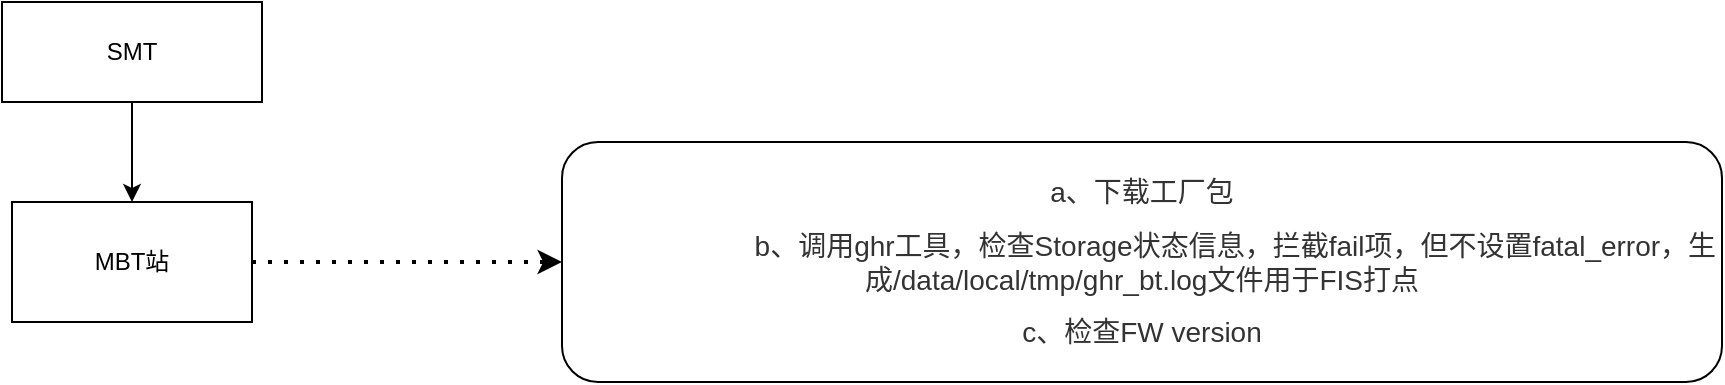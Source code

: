 <mxfile version="15.8.6" type="github" pages="2"><diagram id="WCdp2CZNFfxnWIXeJmcA" name="Page-1"><mxGraphModel dx="1422" dy="800" grid="1" gridSize="10" guides="1" tooltips="1" connect="1" arrows="1" fold="1" page="1" pageScale="1" pageWidth="827" pageHeight="1169" math="0" shadow="0"><root><mxCell id="0"/><mxCell id="1" parent="0"/><mxCell id="MLHNyPxKkd9FP9chMP-u-4" value="" style="edgeStyle=orthogonalEdgeStyle;rounded=0;orthogonalLoop=1;jettySize=auto;html=1;" parent="1" source="MLHNyPxKkd9FP9chMP-u-2" target="MLHNyPxKkd9FP9chMP-u-3" edge="1"><mxGeometry relative="1" as="geometry"/></mxCell><mxCell id="MLHNyPxKkd9FP9chMP-u-2" value="SMT" style="rounded=0;whiteSpace=wrap;html=1;" parent="1" vertex="1"><mxGeometry x="290" y="150" width="130" height="50" as="geometry"/></mxCell><mxCell id="MLHNyPxKkd9FP9chMP-u-3" value="MBT站" style="whiteSpace=wrap;html=1;rounded=0;" parent="1" vertex="1"><mxGeometry x="295" y="250" width="120" height="60" as="geometry"/></mxCell><mxCell id="MLHNyPxKkd9FP9chMP-u-6" value="" style="endArrow=classic;dashed=1;html=1;dashPattern=1 3;strokeWidth=2;rounded=0;startArrow=none;startFill=0;endFill=1;exitX=1;exitY=0.5;exitDx=0;exitDy=0;" parent="1" source="MLHNyPxKkd9FP9chMP-u-3" edge="1"><mxGeometry width="50" height="50" relative="1" as="geometry"><mxPoint x="457" y="280" as="sourcePoint"/><mxPoint x="570" y="280" as="targetPoint"/></mxGeometry></mxCell><mxCell id="MLHNyPxKkd9FP9chMP-u-7" value="&lt;span style=&quot;color: rgb(51 , 51 , 51) ; background-color: rgb(255 , 255 , 255) ; font-family: , &amp;#34;blinkmacsystemfont&amp;#34; , &amp;#34;segoe ui&amp;#34; , &amp;#34;roboto&amp;#34; , &amp;#34;oxygen&amp;#34; , &amp;#34;ubuntu&amp;#34; , &amp;#34;fira sans&amp;#34; , &amp;#34;droid sans&amp;#34; , &amp;#34;helvetica neue&amp;#34; , sans-serif ; font-size: 14px&quot;&gt;a、下载工厂包&lt;/span&gt;&lt;p style=&quot;margin: 10px 0px 0px ; padding: 0px ; color: rgb(23 , 43 , 77) ; font-family: , &amp;#34;blinkmacsystemfont&amp;#34; , &amp;#34;segoe ui&amp;#34; , &amp;#34;roboto&amp;#34; , &amp;#34;oxygen&amp;#34; , &amp;#34;ubuntu&amp;#34; , &amp;#34;fira sans&amp;#34; , &amp;#34;droid sans&amp;#34; , &amp;#34;helvetica neue&amp;#34; , sans-serif ; font-size: 14px ; background-color: rgb(255 , 255 , 255)&quot;&gt;&lt;span style=&quot;color: rgb(51 , 51 , 51)&quot;&gt;&amp;nbsp; &amp;nbsp; &amp;nbsp; &amp;nbsp; &amp;nbsp; &amp;nbsp; &amp;nbsp; &amp;nbsp; &amp;nbsp; &amp;nbsp; &amp;nbsp; &amp;nbsp; b、调用ghr工具，检查Storage状态信息，拦截fail项，但不设置fatal_error，生成/data/local/tmp/ghr_bt.log文件用于FIS打点&lt;/span&gt;&lt;/p&gt;&lt;p style=&quot;margin: 10px 0px 0px ; padding: 0px ; color: rgb(23 , 43 , 77) ; font-family: , &amp;#34;blinkmacsystemfont&amp;#34; , &amp;#34;segoe ui&amp;#34; , &amp;#34;roboto&amp;#34; , &amp;#34;oxygen&amp;#34; , &amp;#34;ubuntu&amp;#34; , &amp;#34;fira sans&amp;#34; , &amp;#34;droid sans&amp;#34; , &amp;#34;helvetica neue&amp;#34; , sans-serif ; font-size: 14px ; background-color: rgb(255 , 255 , 255)&quot;&gt;&lt;span style=&quot;color: rgb(51 , 51 , 51)&quot;&gt;c、检查FW version&lt;/span&gt;&lt;/p&gt;" style="rounded=1;whiteSpace=wrap;html=1;" parent="1" vertex="1"><mxGeometry x="570" y="220" width="580" height="120" as="geometry"/></mxCell></root></mxGraphModel></diagram><diagram id="HLbr4YYNDS4mY3l_so_C" name="Page-2"><mxGraphModel dx="981" dy="552" grid="0" gridSize="10" guides="1" tooltips="1" connect="1" arrows="1" fold="1" page="1" pageScale="1" pageWidth="1200" pageHeight="1600" background="#ffffff" math="0" shadow="1"><root><mxCell id="xLiqEDGShsKxDRvjuOkT-0"/><mxCell id="xLiqEDGShsKxDRvjuOkT-1" parent="xLiqEDGShsKxDRvjuOkT-0"/><mxCell id="xLiqEDGShsKxDRvjuOkT-3" value="" style="rounded=0;whiteSpace=wrap;html=1;fillColor=#dae8fc;strokeColor=#6c8ebf;" vertex="1" parent="xLiqEDGShsKxDRvjuOkT-1"><mxGeometry x="122" y="110" width="100" height="118" as="geometry"/></mxCell><mxCell id="xLiqEDGShsKxDRvjuOkT-6" value="bsp_system工厂质量检查工具" style="text;html=1;resizable=0;autosize=1;align=center;verticalAlign=middle;points=[];fillColor=none;strokeColor=none;rounded=0;" vertex="1" parent="xLiqEDGShsKxDRvjuOkT-1"><mxGeometry y="21" width="170" height="18" as="geometry"/></mxCell><mxCell id="xLiqEDGShsKxDRvjuOkT-7" value="crash history分区" style="text;html=1;resizable=0;autosize=1;align=center;verticalAlign=middle;points=[];fillColor=none;strokeColor=none;rounded=0;" vertex="1" parent="xLiqEDGShsKxDRvjuOkT-1"><mxGeometry x="117" y="90" width="110" height="20" as="geometry"/></mxCell><mxCell id="xLiqEDGShsKxDRvjuOkT-8" value="head" style="rounded=0;whiteSpace=wrap;html=1;fillColor=#fff2cc;strokeColor=#d6b656;" vertex="1" parent="xLiqEDGShsKxDRvjuOkT-1"><mxGeometry x="122" y="110" width="100" height="20" as="geometry"/></mxCell><mxCell id="xLiqEDGShsKxDRvjuOkT-9" value="" style="rounded=0;whiteSpace=wrap;html=1;" vertex="1" parent="xLiqEDGShsKxDRvjuOkT-1"><mxGeometry x="281" y="105" width="183" height="122" as="geometry"/></mxCell><mxCell id="xLiqEDGShsKxDRvjuOkT-11" value="sys_parser工具" style="text;html=1;resizable=0;autosize=1;align=center;verticalAlign=middle;points=[];fillColor=none;strokeColor=none;rounded=0;" vertex="1" parent="xLiqEDGShsKxDRvjuOkT-1"><mxGeometry x="279" y="90" width="93" height="18" as="geometry"/></mxCell><mxCell id="xLiqEDGShsKxDRvjuOkT-12" value="" style="rounded=0;whiteSpace=wrap;html=1;" vertex="1" parent="xLiqEDGShsKxDRvjuOkT-1"><mxGeometry x="572" y="105" width="101" height="52" as="geometry"/></mxCell><mxCell id="xLiqEDGShsKxDRvjuOkT-13" value="工厂PC工具" style="text;html=1;resizable=0;autosize=1;align=center;verticalAlign=middle;points=[];fillColor=none;strokeColor=none;rounded=0;" vertex="1" parent="xLiqEDGShsKxDRvjuOkT-1"><mxGeometry x="585" y="105" width="75" height="18" as="geometry"/></mxCell><mxCell id="xLiqEDGShsKxDRvjuOkT-14" value="" style="endArrow=classic;html=1;rounded=0;startArrow=none;startFill=0;endFill=1;" edge="1" parent="xLiqEDGShsKxDRvjuOkT-1"><mxGeometry width="50" height="50" relative="1" as="geometry"><mxPoint x="222" y="130" as="sourcePoint"/><mxPoint x="283" y="130" as="targetPoint"/><Array as="points"/></mxGeometry></mxCell><mxCell id="xLiqEDGShsKxDRvjuOkT-17" style="edgeStyle=orthogonalEdgeStyle;rounded=0;orthogonalLoop=1;jettySize=auto;html=1;exitX=0.5;exitY=1;exitDx=0;exitDy=0;startArrow=classic;startFill=1;" edge="1" parent="xLiqEDGShsKxDRvjuOkT-1" source="xLiqEDGShsKxDRvjuOkT-9" target="xLiqEDGShsKxDRvjuOkT-9"><mxGeometry relative="1" as="geometry"/></mxCell><mxCell id="xLiqEDGShsKxDRvjuOkT-18" value="read" style="text;html=1;resizable=0;autosize=1;align=center;verticalAlign=middle;points=[];fillColor=none;strokeColor=none;rounded=0;" vertex="1" parent="xLiqEDGShsKxDRvjuOkT-1"><mxGeometry x="233" y="110" width="34" height="18" as="geometry"/></mxCell><mxCell id="xLiqEDGShsKxDRvjuOkT-20" value="" style="endArrow=classic;startArrow=classic;html=1;rounded=0;" edge="1" parent="xLiqEDGShsKxDRvjuOkT-1"><mxGeometry width="50" height="50" relative="1" as="geometry"><mxPoint x="469" y="127" as="sourcePoint"/><mxPoint x="572" y="127" as="targetPoint"/><Array as="points"/></mxGeometry></mxCell><mxCell id="xLiqEDGShsKxDRvjuOkT-21" value="adb shell" style="text;html=1;align=center;verticalAlign=middle;resizable=0;points=[];autosize=1;strokeColor=none;fillColor=none;" vertex="1" parent="xLiqEDGShsKxDRvjuOkT-1"><mxGeometry x="488.5" y="105" width="58" height="18" as="geometry"/></mxCell><mxCell id="xLiqEDGShsKxDRvjuOkT-22" value="" style="aspect=fixed;perimeter=ellipsePerimeter;html=1;align=center;shadow=0;dashed=0;spacingTop=3;image;image=img/lib/active_directory/database_server.svg;" vertex="1" parent="xLiqEDGShsKxDRvjuOkT-1"><mxGeometry x="764" y="75.51" width="91" height="110.98" as="geometry"/></mxCell><mxCell id="xLiqEDGShsKxDRvjuOkT-24" value="" style="endArrow=classic;startArrow=classic;html=1;rounded=0;" edge="1" parent="xLiqEDGShsKxDRvjuOkT-1"><mxGeometry width="50" height="50" relative="1" as="geometry"><mxPoint x="766" y="125" as="sourcePoint"/><mxPoint x="673" y="125.31" as="targetPoint"/></mxGeometry></mxCell><mxCell id="xLiqEDGShsKxDRvjuOkT-25" value="数据上传服务器" style="text;html=1;align=center;verticalAlign=middle;resizable=0;points=[];autosize=1;strokeColor=none;fillColor=none;" vertex="1" parent="xLiqEDGShsKxDRvjuOkT-1"><mxGeometry x="672" y="102" width="94" height="18" as="geometry"/></mxCell><mxCell id="xLiqEDGShsKxDRvjuOkT-26" value="&lt;font style=&quot;font-size: 10px&quot;&gt;Item head&lt;/font&gt;" style="rounded=0;whiteSpace=wrap;html=1;fillColor=#f5f5f5;strokeColor=#666666;fontColor=#333333;" vertex="1" parent="xLiqEDGShsKxDRvjuOkT-1"><mxGeometry x="122" y="130" width="100" height="12" as="geometry"/></mxCell><mxCell id="xLiqEDGShsKxDRvjuOkT-27" value="&lt;font style=&quot;font-size: 10px&quot;&gt;Item head&lt;/font&gt;" style="rounded=0;whiteSpace=wrap;html=1;fillColor=#f5f5f5;strokeColor=#666666;fontColor=#333333;" vertex="1" parent="xLiqEDGShsKxDRvjuOkT-1"><mxGeometry x="122" y="163" width="99" height="12" as="geometry"/></mxCell><mxCell id="xLiqEDGShsKxDRvjuOkT-29" value="crash string" style="rounded=0;whiteSpace=wrap;html=1;fontSize=10;" vertex="1" parent="xLiqEDGShsKxDRvjuOkT-1"><mxGeometry x="122" y="142" width="99" height="22" as="geometry"/></mxCell><mxCell id="xLiqEDGShsKxDRvjuOkT-31" value="crash string" style="rounded=0;whiteSpace=wrap;html=1;fontSize=10;" vertex="1" parent="xLiqEDGShsKxDRvjuOkT-1"><mxGeometry x="122" y="175" width="99" height="22" as="geometry"/></mxCell><mxCell id="xLiqEDGShsKxDRvjuOkT-32" value="......" style="text;html=1;resizable=0;autosize=1;align=center;verticalAlign=middle;points=[];fillColor=none;strokeColor=none;rounded=0;fontSize=10;" vertex="1" parent="xLiqEDGShsKxDRvjuOkT-1"><mxGeometry x="153" y="203" width="27" height="16" as="geometry"/></mxCell><mxCell id="xLiqEDGShsKxDRvjuOkT-33" value="" style="endArrow=none;dashed=1;html=1;rounded=0;fontSize=10;" edge="1" parent="xLiqEDGShsKxDRvjuOkT-1"><mxGeometry width="50" height="50" relative="1" as="geometry"><mxPoint x="468" y="259" as="sourcePoint"/><mxPoint x="468" y="70" as="targetPoint"/></mxGeometry></mxCell><mxCell id="xLiqEDGShsKxDRvjuOkT-34" value="" style="endArrow=none;dashed=1;html=1;rounded=0;fontSize=10;" edge="1" parent="xLiqEDGShsKxDRvjuOkT-1"><mxGeometry width="50" height="50" relative="1" as="geometry"><mxPoint x="82" y="67" as="sourcePoint"/><mxPoint x="469" y="67" as="targetPoint"/></mxGeometry></mxCell><mxCell id="xLiqEDGShsKxDRvjuOkT-35" value="" style="endArrow=none;dashed=1;html=1;rounded=0;fontSize=10;" edge="1" parent="xLiqEDGShsKxDRvjuOkT-1"><mxGeometry width="50" height="50" relative="1" as="geometry"><mxPoint x="80" y="259" as="sourcePoint"/><mxPoint x="466" y="259" as="targetPoint"/></mxGeometry></mxCell><mxCell id="xLiqEDGShsKxDRvjuOkT-36" value="" style="endArrow=none;dashed=1;html=1;dashPattern=1 3;strokeWidth=2;rounded=0;fontSize=10;" edge="1" parent="xLiqEDGShsKxDRvjuOkT-1"><mxGeometry width="50" height="50" relative="1" as="geometry"><mxPoint x="78" y="259" as="sourcePoint"/><mxPoint x="78" y="69" as="targetPoint"/></mxGeometry></mxCell><mxCell id="xLiqEDGShsKxDRvjuOkT-39" value="手机端" style="text;html=1;resizable=0;autosize=1;align=center;verticalAlign=middle;points=[];fillColor=none;strokeColor=none;rounded=0;fontSize=10;" vertex="1" parent="xLiqEDGShsKxDRvjuOkT-1"><mxGeometry x="85" y="74" width="40" height="16" as="geometry"/></mxCell><mxCell id="xLiqEDGShsKxDRvjuOkT-40" value="" style="endArrow=none;html=1;rounded=0;fontSize=10;" edge="1" parent="xLiqEDGShsKxDRvjuOkT-1"><mxGeometry width="50" height="50" relative="1" as="geometry"><mxPoint x="232" y="262" as="sourcePoint"/><mxPoint x="232" y="70" as="targetPoint"/></mxGeometry></mxCell><mxCell id="xLiqEDGShsKxDRvjuOkT-41" value="内核" style="text;html=1;resizable=0;autosize=1;align=center;verticalAlign=middle;points=[];fillColor=none;strokeColor=none;rounded=0;fontSize=10;" vertex="1" parent="xLiqEDGShsKxDRvjuOkT-1"><mxGeometry x="180" y="75.51" width="30" height="16" as="geometry"/></mxCell><mxCell id="xLiqEDGShsKxDRvjuOkT-42" value="APP" style="text;html=1;resizable=0;autosize=1;align=center;verticalAlign=middle;points=[];fillColor=none;strokeColor=none;rounded=0;fontSize=10;" vertex="1" parent="xLiqEDGShsKxDRvjuOkT-1"><mxGeometry x="245" y="75.51" width="30" height="16" as="geometry"/></mxCell><mxCell id="xLiqEDGShsKxDRvjuOkT-43" value="1.sys_parser --crashinfo" style="rounded=0;whiteSpace=wrap;html=1;fontSize=10;" vertex="1" parent="xLiqEDGShsKxDRvjuOkT-1"><mxGeometry x="281.5" y="105" width="183" height="27" as="geometry"/></mxCell><mxCell id="xLiqEDGShsKxDRvjuOkT-45" value="2.sys_parser --crashcheck" style="rounded=0;whiteSpace=wrap;html=1;fontSize=10;" vertex="1" parent="xLiqEDGShsKxDRvjuOkT-1"><mxGeometry x="281" y="132" width="183" height="41" as="geometry"/></mxCell><mxCell id="xLiqEDGShsKxDRvjuOkT-46" value="3.sys_parser --fatalcheck" style="rounded=0;whiteSpace=wrap;html=1;fontSize=10;" vertex="1" parent="xLiqEDGShsKxDRvjuOkT-1"><mxGeometry x="281" y="173" width="183" height="30" as="geometry"/></mxCell><mxCell id="xLiqEDGShsKxDRvjuOkT-47" value="读取手机端 .xml文件并解析处理" style="rounded=0;whiteSpace=wrap;html=1;fontSize=10;" vertex="1" parent="xLiqEDGShsKxDRvjuOkT-1"><mxGeometry x="572" y="122" width="101" height="35" as="geometry"/></mxCell><mxCell id="xLiqEDGShsKxDRvjuOkT-57" value="" style="shape=table;startSize=0;container=1;collapsible=0;childLayout=tableLayout;fontSize=10;" vertex="1" parent="xLiqEDGShsKxDRvjuOkT-1"><mxGeometry x="233" y="287" width="569" height="236" as="geometry"/></mxCell><mxCell id="xLiqEDGShsKxDRvjuOkT-58" value="" style="shape=partialRectangle;collapsible=0;dropTarget=0;pointerEvents=0;fillColor=none;top=0;left=0;bottom=0;right=0;points=[[0,0.5],[1,0.5]];portConstraint=eastwest;fontSize=10;" vertex="1" parent="xLiqEDGShsKxDRvjuOkT-57"><mxGeometry width="569" height="15" as="geometry"/></mxCell><mxCell id="xLiqEDGShsKxDRvjuOkT-59" value="crash type" style="shape=partialRectangle;html=1;whiteSpace=wrap;connectable=0;overflow=hidden;fillColor=none;top=0;left=0;bottom=0;right=0;pointerEvents=1;fontSize=10;" vertex="1" parent="xLiqEDGShsKxDRvjuOkT-58"><mxGeometry width="133" height="15" as="geometry"><mxRectangle width="133" height="15" as="alternateBounds"/></mxGeometry></mxCell><mxCell id="xLiqEDGShsKxDRvjuOkT-60" value="fatal_error 工具" style="shape=partialRectangle;html=1;whiteSpace=wrap;connectable=0;overflow=hidden;fillColor=none;top=0;left=0;bottom=0;right=0;pointerEvents=1;fontSize=10;" vertex="1" parent="xLiqEDGShsKxDRvjuOkT-58"><mxGeometry x="133" width="436" height="15" as="geometry"><mxRectangle width="436" height="15" as="alternateBounds"/></mxGeometry></mxCell><mxCell id="xLiqEDGShsKxDRvjuOkT-61" value="" style="shape=partialRectangle;collapsible=0;dropTarget=0;pointerEvents=0;fillColor=none;top=0;left=0;bottom=0;right=0;points=[[0,0.5],[1,0.5]];portConstraint=eastwest;fontSize=10;" vertex="1" parent="xLiqEDGShsKxDRvjuOkT-57"><mxGeometry y="15" width="569" height="14" as="geometry"/></mxCell><mxCell id="xLiqEDGShsKxDRvjuOkT-62" value="cpu_llcc_data_sig" style="shape=partialRectangle;html=1;whiteSpace=wrap;connectable=0;overflow=hidden;fillColor=none;top=0;left=0;bottom=0;right=0;pointerEvents=1;fontSize=10;" vertex="1" parent="xLiqEDGShsKxDRvjuOkT-61"><mxGeometry width="133" height="14" as="geometry"><mxRectangle width="133" height="14" as="alternateBounds"/></mxGeometry></mxCell><mxCell id="xLiqEDGShsKxDRvjuOkT-63" value="fatal_error --set &quot;EDAC LLCC Data RAM correctable Error:Single bit&quot;" style="shape=partialRectangle;html=1;whiteSpace=wrap;connectable=0;overflow=hidden;fillColor=none;top=0;left=0;bottom=0;right=0;pointerEvents=1;fontSize=10;" vertex="1" parent="xLiqEDGShsKxDRvjuOkT-61"><mxGeometry x="133" width="436" height="14" as="geometry"><mxRectangle width="436" height="14" as="alternateBounds"/></mxGeometry></mxCell><mxCell id="xLiqEDGShsKxDRvjuOkT-64" value="" style="shape=partialRectangle;collapsible=0;dropTarget=0;pointerEvents=0;fillColor=none;top=0;left=0;bottom=0;right=0;points=[[0,0.5],[1,0.5]];portConstraint=eastwest;fontSize=10;" vertex="1" parent="xLiqEDGShsKxDRvjuOkT-57"><mxGeometry y="29" width="569" height="15" as="geometry"/></mxCell><mxCell id="xLiqEDGShsKxDRvjuOkT-65" value="cpu_llcc_data_mul" style="shape=partialRectangle;html=1;whiteSpace=wrap;connectable=0;overflow=hidden;fillColor=none;top=0;left=0;bottom=0;right=0;pointerEvents=1;fontSize=10;" vertex="1" parent="xLiqEDGShsKxDRvjuOkT-64"><mxGeometry width="133" height="15" as="geometry"><mxRectangle width="133" height="15" as="alternateBounds"/></mxGeometry></mxCell><mxCell id="xLiqEDGShsKxDRvjuOkT-66" value="fatal_error --set &quot;EDAC LLCC Data RAM correctable Error:Multi bit&quot;" style="shape=partialRectangle;html=1;whiteSpace=wrap;connectable=0;overflow=hidden;fillColor=none;top=0;left=0;bottom=0;right=0;pointerEvents=1;fontSize=10;" vertex="1" parent="xLiqEDGShsKxDRvjuOkT-64"><mxGeometry x="133" width="436" height="15" as="geometry"><mxRectangle width="436" height="15" as="alternateBounds"/></mxGeometry></mxCell><mxCell id="xLiqEDGShsKxDRvjuOkT-67" value="" style="shape=partialRectangle;collapsible=0;dropTarget=0;pointerEvents=0;fillColor=none;top=0;left=0;bottom=0;right=0;points=[[0,0.5],[1,0.5]];portConstraint=eastwest;fontSize=10;" vertex="1" parent="xLiqEDGShsKxDRvjuOkT-57"><mxGeometry y="44" width="569" height="13" as="geometry"/></mxCell><mxCell id="xLiqEDGShsKxDRvjuOkT-68" value="cpu_llcc_tag_sig" style="shape=partialRectangle;html=1;whiteSpace=wrap;connectable=0;overflow=hidden;fillColor=none;top=0;left=0;bottom=0;right=0;pointerEvents=1;fontSize=10;" vertex="1" parent="xLiqEDGShsKxDRvjuOkT-67"><mxGeometry width="133" height="13" as="geometry"><mxRectangle width="133" height="13" as="alternateBounds"/></mxGeometry></mxCell><mxCell id="xLiqEDGShsKxDRvjuOkT-69" value="fatal_error --set &quot;LLCC Tag RAM correctable Error:Single bit&quot;" style="shape=partialRectangle;html=1;whiteSpace=wrap;connectable=0;overflow=hidden;fillColor=none;top=0;left=0;bottom=0;right=0;pointerEvents=1;fontSize=10;" vertex="1" parent="xLiqEDGShsKxDRvjuOkT-67"><mxGeometry x="133" width="436" height="13" as="geometry"><mxRectangle width="436" height="13" as="alternateBounds"/></mxGeometry></mxCell><mxCell id="xLiqEDGShsKxDRvjuOkT-70" value="" style="shape=partialRectangle;collapsible=0;dropTarget=0;pointerEvents=0;fillColor=none;top=0;left=0;bottom=0;right=0;points=[[0,0.5],[1,0.5]];portConstraint=eastwest;fontSize=10;" vertex="1" parent="xLiqEDGShsKxDRvjuOkT-57"><mxGeometry y="57" width="569" height="15" as="geometry"/></mxCell><mxCell id="xLiqEDGShsKxDRvjuOkT-71" value="cpu_llcc_tag_mul" style="shape=partialRectangle;html=1;whiteSpace=wrap;connectable=0;overflow=hidden;fillColor=none;top=0;left=0;bottom=0;right=0;pointerEvents=1;fontSize=10;" vertex="1" parent="xLiqEDGShsKxDRvjuOkT-70"><mxGeometry width="133" height="15" as="geometry"><mxRectangle width="133" height="15" as="alternateBounds"/></mxGeometry></mxCell><mxCell id="xLiqEDGShsKxDRvjuOkT-72" value="fatal_error --set &quot;LLCC Tag RAM uncorrectable Error:Multi bit&quot;" style="shape=partialRectangle;html=1;whiteSpace=wrap;connectable=0;overflow=hidden;fillColor=none;top=0;left=0;bottom=0;right=0;pointerEvents=1;fontSize=10;" vertex="1" parent="xLiqEDGShsKxDRvjuOkT-70"><mxGeometry x="133" width="436" height="15" as="geometry"><mxRectangle width="436" height="15" as="alternateBounds"/></mxGeometry></mxCell><mxCell id="xLiqEDGShsKxDRvjuOkT-73" value="" style="shape=partialRectangle;collapsible=0;dropTarget=0;pointerEvents=0;fillColor=none;top=0;left=0;bottom=0;right=0;points=[[0,0.5],[1,0.5]];portConstraint=eastwest;fontSize=10;" vertex="1" parent="xLiqEDGShsKxDRvjuOkT-57"><mxGeometry y="72" width="569" height="15" as="geometry"/></mxCell><mxCell id="xLiqEDGShsKxDRvjuOkT-74" value="cpu_l1_sig" style="shape=partialRectangle;html=1;whiteSpace=wrap;connectable=0;overflow=hidden;fillColor=none;top=0;left=0;bottom=0;right=0;pointerEvents=1;fontSize=10;" vertex="1" parent="xLiqEDGShsKxDRvjuOkT-73"><mxGeometry width="133" height="15" as="geometry"><mxRectangle width="133" height="15" as="alternateBounds"/></mxGeometry></mxCell><mxCell id="xLiqEDGShsKxDRvjuOkT-75" value="fatal_error --set &quot;EDAC Kryo L1 Correctable Error:Single bit&quot;" style="shape=partialRectangle;html=1;whiteSpace=wrap;connectable=0;overflow=hidden;fillColor=none;top=0;left=0;bottom=0;right=0;pointerEvents=1;fontSize=10;" vertex="1" parent="xLiqEDGShsKxDRvjuOkT-73"><mxGeometry x="133" width="436" height="15" as="geometry"><mxRectangle width="436" height="15" as="alternateBounds"/></mxGeometry></mxCell><mxCell id="xLiqEDGShsKxDRvjuOkT-76" value="" style="shape=partialRectangle;collapsible=0;dropTarget=0;pointerEvents=0;fillColor=none;top=0;left=0;bottom=0;right=0;points=[[0,0.5],[1,0.5]];portConstraint=eastwest;fontSize=10;" vertex="1" parent="xLiqEDGShsKxDRvjuOkT-57"><mxGeometry y="87" width="569" height="14" as="geometry"/></mxCell><mxCell id="xLiqEDGShsKxDRvjuOkT-77" value="cpu_l1_mul" style="shape=partialRectangle;html=1;whiteSpace=wrap;connectable=0;overflow=hidden;fillColor=none;top=0;left=0;bottom=0;right=0;pointerEvents=1;fontSize=10;" vertex="1" parent="xLiqEDGShsKxDRvjuOkT-76"><mxGeometry width="133" height="14" as="geometry"><mxRectangle width="133" height="14" as="alternateBounds"/></mxGeometry></mxCell><mxCell id="xLiqEDGShsKxDRvjuOkT-78" value="fatal_error --set &quot;EDAC Kryo L1 Uncorrectable Error:Multi bit&quot;" style="shape=partialRectangle;html=1;whiteSpace=wrap;connectable=0;overflow=hidden;fillColor=none;top=0;left=0;bottom=0;right=0;pointerEvents=1;fontSize=10;" vertex="1" parent="xLiqEDGShsKxDRvjuOkT-76"><mxGeometry x="133" width="436" height="14" as="geometry"><mxRectangle width="436" height="14" as="alternateBounds"/></mxGeometry></mxCell><mxCell id="xLiqEDGShsKxDRvjuOkT-79" value="" style="shape=partialRectangle;collapsible=0;dropTarget=0;pointerEvents=0;fillColor=none;top=0;left=0;bottom=0;right=0;points=[[0,0.5],[1,0.5]];portConstraint=eastwest;fontSize=10;" vertex="1" parent="xLiqEDGShsKxDRvjuOkT-57"><mxGeometry y="101" width="569" height="20" as="geometry"/></mxCell><mxCell id="xLiqEDGShsKxDRvjuOkT-80" value="cpu_l2_sig" style="shape=partialRectangle;html=1;whiteSpace=wrap;connectable=0;overflow=hidden;fillColor=none;top=0;left=0;bottom=0;right=0;pointerEvents=1;fontSize=10;" vertex="1" parent="xLiqEDGShsKxDRvjuOkT-79"><mxGeometry width="133" height="20" as="geometry"><mxRectangle width="133" height="20" as="alternateBounds"/></mxGeometry></mxCell><mxCell id="xLiqEDGShsKxDRvjuOkT-81" value="fatal_error --set &quot;EDAC Kryo L2 Correctable Error:Single bit&quot;" style="shape=partialRectangle;html=1;whiteSpace=wrap;connectable=0;overflow=hidden;fillColor=none;top=0;left=0;bottom=0;right=0;pointerEvents=1;fontSize=10;" vertex="1" parent="xLiqEDGShsKxDRvjuOkT-79"><mxGeometry x="133" width="436" height="20" as="geometry"><mxRectangle width="436" height="20" as="alternateBounds"/></mxGeometry></mxCell><mxCell id="xLiqEDGShsKxDRvjuOkT-82" value="" style="shape=partialRectangle;collapsible=0;dropTarget=0;pointerEvents=0;fillColor=none;top=0;left=0;bottom=0;right=0;points=[[0,0.5],[1,0.5]];portConstraint=eastwest;fontSize=10;" vertex="1" parent="xLiqEDGShsKxDRvjuOkT-57"><mxGeometry y="121" width="569" height="20" as="geometry"/></mxCell><mxCell id="xLiqEDGShsKxDRvjuOkT-83" value="cpu_l2_mul" style="shape=partialRectangle;html=1;whiteSpace=wrap;connectable=0;overflow=hidden;fillColor=none;top=0;left=0;bottom=0;right=0;pointerEvents=1;fontSize=10;" vertex="1" parent="xLiqEDGShsKxDRvjuOkT-82"><mxGeometry width="133" height="20" as="geometry"><mxRectangle width="133" height="20" as="alternateBounds"/></mxGeometry></mxCell><mxCell id="xLiqEDGShsKxDRvjuOkT-84" value="fatal_error --set &quot;EDAC Kryo L2 Uncorrectable Error:Multi bit&quot;" style="shape=partialRectangle;html=1;whiteSpace=wrap;connectable=0;overflow=hidden;fillColor=none;top=0;left=0;bottom=0;right=0;pointerEvents=1;fontSize=10;" vertex="1" parent="xLiqEDGShsKxDRvjuOkT-82"><mxGeometry x="133" width="436" height="20" as="geometry"><mxRectangle width="436" height="20" as="alternateBounds"/></mxGeometry></mxCell><mxCell id="xLiqEDGShsKxDRvjuOkT-85" value="" style="shape=partialRectangle;collapsible=0;dropTarget=0;pointerEvents=0;fillColor=none;top=0;left=0;bottom=0;right=0;points=[[0,0.5],[1,0.5]];portConstraint=eastwest;fontSize=10;" vertex="1" parent="xLiqEDGShsKxDRvjuOkT-57"><mxGeometry y="141" width="569" height="15" as="geometry"/></mxCell><mxCell id="xLiqEDGShsKxDRvjuOkT-86" value="cpu_l3_sig" style="shape=partialRectangle;html=1;whiteSpace=wrap;connectable=0;overflow=hidden;fillColor=none;top=0;left=0;bottom=0;right=0;pointerEvents=1;fontSize=10;" vertex="1" parent="xLiqEDGShsKxDRvjuOkT-85"><mxGeometry width="133" height="15" as="geometry"><mxRectangle width="133" height="15" as="alternateBounds"/></mxGeometry></mxCell><mxCell id="xLiqEDGShsKxDRvjuOkT-87" value="fatal_error --set &quot;EDAC L3 Correctable Error:Single bit&quot;" style="shape=partialRectangle;html=1;whiteSpace=wrap;connectable=0;overflow=hidden;fillColor=none;top=0;left=0;bottom=0;right=0;pointerEvents=1;fontSize=10;" vertex="1" parent="xLiqEDGShsKxDRvjuOkT-85"><mxGeometry x="133" width="436" height="15" as="geometry"><mxRectangle width="436" height="15" as="alternateBounds"/></mxGeometry></mxCell><mxCell id="xLiqEDGShsKxDRvjuOkT-88" value="" style="shape=partialRectangle;collapsible=0;dropTarget=0;pointerEvents=0;fillColor=none;top=0;left=0;bottom=0;right=0;points=[[0,0.5],[1,0.5]];portConstraint=eastwest;fontSize=10;" vertex="1" parent="xLiqEDGShsKxDRvjuOkT-57"><mxGeometry y="156" width="569" height="20" as="geometry"/></mxCell><mxCell id="xLiqEDGShsKxDRvjuOkT-89" value="cpu_l3_mul" style="shape=partialRectangle;html=1;whiteSpace=wrap;connectable=0;overflow=hidden;fillColor=none;top=0;left=0;bottom=0;right=0;pointerEvents=1;fontSize=10;" vertex="1" parent="xLiqEDGShsKxDRvjuOkT-88"><mxGeometry width="133" height="20" as="geometry"><mxRectangle width="133" height="20" as="alternateBounds"/></mxGeometry></mxCell><mxCell id="xLiqEDGShsKxDRvjuOkT-90" value="fatal_error --set &quot;EDAC L3 Uncorrectable Error:Multi bit&quot;" style="shape=partialRectangle;html=1;whiteSpace=wrap;connectable=0;overflow=hidden;fillColor=none;top=0;left=0;bottom=0;right=0;pointerEvents=1;fontSize=10;" vertex="1" parent="xLiqEDGShsKxDRvjuOkT-88"><mxGeometry x="133" width="436" height="20" as="geometry"><mxRectangle width="436" height="20" as="alternateBounds"/></mxGeometry></mxCell><mxCell id="xLiqEDGShsKxDRvjuOkT-91" value="" style="shape=partialRectangle;collapsible=0;dropTarget=0;pointerEvents=0;fillColor=none;top=0;left=0;bottom=0;right=0;points=[[0,0.5],[1,0.5]];portConstraint=eastwest;fontSize=10;" vertex="1" parent="xLiqEDGShsKxDRvjuOkT-57"><mxGeometry y="176" width="569" height="15" as="geometry"/></mxCell><mxCell id="xLiqEDGShsKxDRvjuOkT-92" value="cpu_match_err" style="shape=partialRectangle;html=1;whiteSpace=wrap;connectable=0;overflow=hidden;fillColor=none;top=0;left=0;bottom=0;right=0;pointerEvents=1;fontSize=10;" vertex="1" parent="xLiqEDGShsKxDRvjuOkT-91"><mxGeometry width="133" height="15" as="geometry"><mxRectangle width="133" height="15" as="alternateBounds"/></mxGeometry></mxCell><mxCell id="xLiqEDGShsKxDRvjuOkT-93" value="fatal_error --set &quot;EDAC Kryo Match Cpu Error&quot;" style="shape=partialRectangle;html=1;whiteSpace=wrap;connectable=0;overflow=hidden;fillColor=none;top=0;left=0;bottom=0;right=0;pointerEvents=1;fontSize=10;" vertex="1" parent="xLiqEDGShsKxDRvjuOkT-91"><mxGeometry x="133" width="436" height="15" as="geometry"><mxRectangle width="436" height="15" as="alternateBounds"/></mxGeometry></mxCell><mxCell id="xLiqEDGShsKxDRvjuOkT-110" style="shape=partialRectangle;collapsible=0;dropTarget=0;pointerEvents=0;fillColor=none;top=0;left=0;bottom=0;right=0;points=[[0,0.5],[1,0.5]];portConstraint=eastwest;fontSize=10;" vertex="1" parent="xLiqEDGShsKxDRvjuOkT-57"><mxGeometry y="191" width="569" height="15" as="geometry"/></mxCell><mxCell id="xLiqEDGShsKxDRvjuOkT-111" value="cpu_undef_instr" style="shape=partialRectangle;html=1;whiteSpace=wrap;connectable=0;overflow=hidden;fillColor=none;top=0;left=0;bottom=0;right=0;pointerEvents=1;fontSize=10;" vertex="1" parent="xLiqEDGShsKxDRvjuOkT-110"><mxGeometry width="133" height="15" as="geometry"><mxRectangle width="133" height="15" as="alternateBounds"/></mxGeometry></mxCell><mxCell id="xLiqEDGShsKxDRvjuOkT-112" value="fatal_error --set &quot;Instruction Exception&quot;" style="shape=partialRectangle;html=1;whiteSpace=wrap;connectable=0;overflow=hidden;fillColor=none;top=0;left=0;bottom=0;right=0;pointerEvents=1;fontSize=10;" vertex="1" parent="xLiqEDGShsKxDRvjuOkT-110"><mxGeometry x="133" width="436" height="15" as="geometry"><mxRectangle width="436" height="15" as="alternateBounds"/></mxGeometry></mxCell><mxCell id="xLiqEDGShsKxDRvjuOkT-113" style="shape=partialRectangle;collapsible=0;dropTarget=0;pointerEvents=0;fillColor=none;top=0;left=0;bottom=0;right=0;points=[[0,0.5],[1,0.5]];portConstraint=eastwest;fontSize=10;" vertex="1" parent="xLiqEDGShsKxDRvjuOkT-57"><mxGeometry y="206" width="569" height="15" as="geometry"/></mxCell><mxCell id="xLiqEDGShsKxDRvjuOkT-114" value="ocp" style="shape=partialRectangle;html=1;whiteSpace=wrap;connectable=0;overflow=hidden;fillColor=none;top=0;left=0;bottom=0;right=0;pointerEvents=1;fontSize=10;" vertex="1" parent="xLiqEDGShsKxDRvjuOkT-113"><mxGeometry width="133" height="15" as="geometry"><mxRectangle width="133" height="15" as="alternateBounds"/></mxGeometry></mxCell><mxCell id="xLiqEDGShsKxDRvjuOkT-115" value="fatal_error --set &quot;OCP Occured: PMIC:${PMIC[$pmic_index]}$circuit&quot;" style="shape=partialRectangle;html=1;whiteSpace=wrap;connectable=0;overflow=hidden;fillColor=none;top=0;left=0;bottom=0;right=0;pointerEvents=1;fontSize=10;" vertex="1" parent="xLiqEDGShsKxDRvjuOkT-113"><mxGeometry x="133" width="436" height="15" as="geometry"><mxRectangle width="436" height="15" as="alternateBounds"/></mxGeometry></mxCell><mxCell id="xLiqEDGShsKxDRvjuOkT-119" style="shape=partialRectangle;collapsible=0;dropTarget=0;pointerEvents=0;fillColor=none;top=0;left=0;bottom=0;right=0;points=[[0,0.5],[1,0.5]];portConstraint=eastwest;fontSize=10;" vertex="1" parent="xLiqEDGShsKxDRvjuOkT-57"><mxGeometry y="221" width="569" height="15" as="geometry"/></mxCell><mxCell id="xLiqEDGShsKxDRvjuOkT-120" value="......" style="shape=partialRectangle;html=1;whiteSpace=wrap;connectable=0;overflow=hidden;fillColor=none;top=0;left=0;bottom=0;right=0;pointerEvents=1;fontSize=10;" vertex="1" parent="xLiqEDGShsKxDRvjuOkT-119"><mxGeometry width="133" height="15" as="geometry"><mxRectangle width="133" height="15" as="alternateBounds"/></mxGeometry></mxCell><mxCell id="xLiqEDGShsKxDRvjuOkT-121" value="......." style="shape=partialRectangle;html=1;whiteSpace=wrap;connectable=0;overflow=hidden;fillColor=none;top=0;left=0;bottom=0;right=0;pointerEvents=1;fontSize=10;" vertex="1" parent="xLiqEDGShsKxDRvjuOkT-119"><mxGeometry x="133" width="436" height="15" as="geometry"><mxRectangle width="436" height="15" as="alternateBounds"/></mxGeometry></mxCell><mxCell id="xLiqEDGShsKxDRvjuOkT-109" value="" style="endArrow=classic;html=1;rounded=0;fontSize=10;exitX=0;exitY=0.5;exitDx=0;exitDy=0;entryX=0.011;entryY=-0.092;entryDx=0;entryDy=0;entryPerimeter=0;" edge="1" parent="xLiqEDGShsKxDRvjuOkT-1" source="xLiqEDGShsKxDRvjuOkT-122" target="xLiqEDGShsKxDRvjuOkT-58"><mxGeometry width="50" height="50" relative="1" as="geometry"><mxPoint x="335" y="295" as="sourcePoint"/><mxPoint x="385" y="245" as="targetPoint"/><Array as="points"><mxPoint x="239" y="218"/></Array></mxGeometry></mxCell><mxCell id="xLiqEDGShsKxDRvjuOkT-122" value="4.sys_parser --fatalset" style="rounded=0;whiteSpace=wrap;html=1;fontSize=10;" vertex="1" parent="xLiqEDGShsKxDRvjuOkT-1"><mxGeometry x="280.5" y="203" width="183.5" height="30" as="geometry"/></mxCell></root></mxGraphModel></diagram></mxfile>